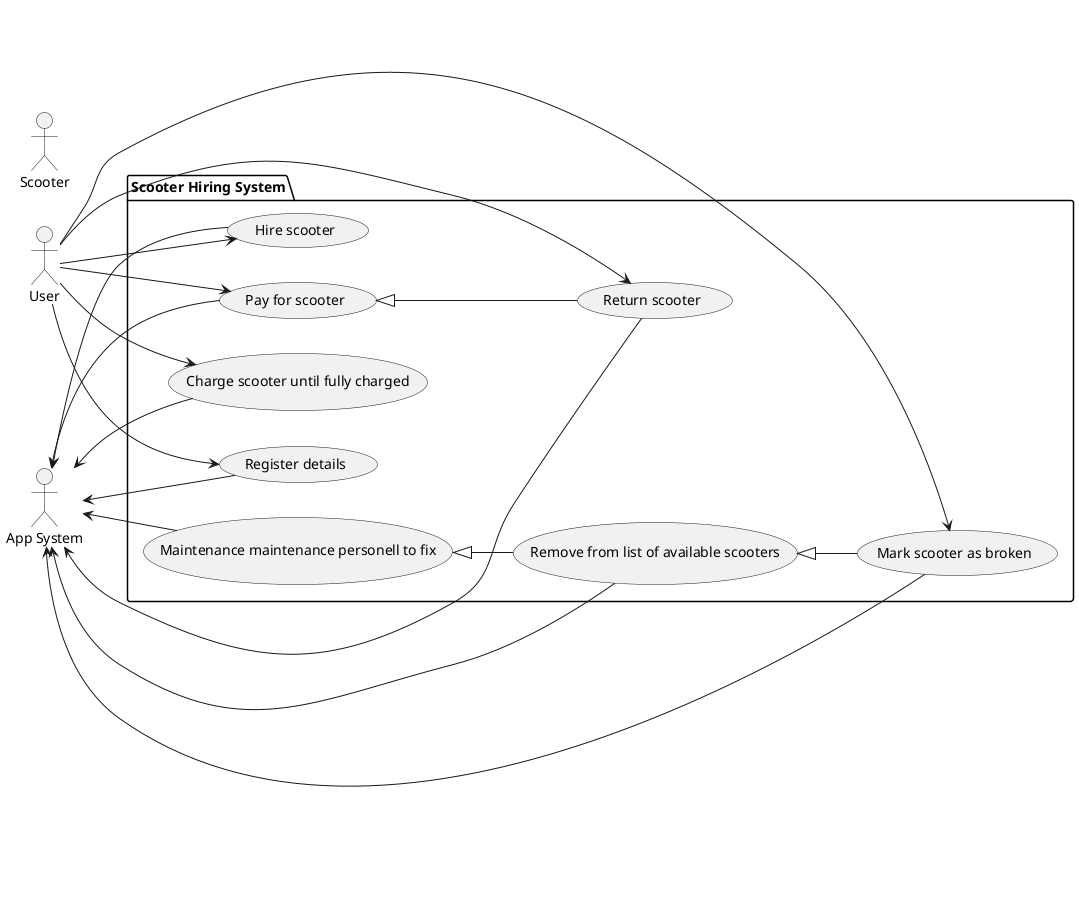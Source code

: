 @startuml
left to right direction
actor User as User
actor Scooter as Scooter 
:App System: as App

package "Scooter Hiring System" {
    usecase "Register details" as Register
    usecase "Hire scooter" as Hire 
    usecase "Return scooter" as Return 
    usecase "Pay for scooter" as Pay 
    usecase "Mark scooter as broken" as Break 
    usecase "Remove from list of available scooters" as RemoveScooter 
    usecase "Maintenance maintenance personell to fix" as Maintenance 
    usecase "Charge scooter until fully charged" as Charge 
}

User --> Register
App <-- Register

User --> Hire 
App <-- Hire 

User --> Return 
App <-- Return 

Pay <|-- Return
User --> Pay 
App <-- Pay 

User --> Break 
App <-- Break 

RemoveScooter <|-- Break 
App <-- RemoveScooter 

Maintenance <|-- RemoveScooter
App <-- Maintenance

User --> Charge
App <-- Charge

@enduml